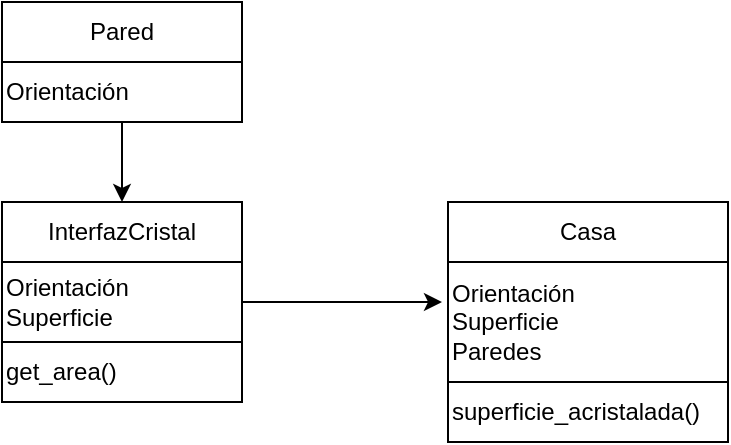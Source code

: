 <mxfile>
    <diagram id="mC4jkrZWTGKylpGygVIu" name="Página-1">
        <mxGraphModel dx="964" dy="317" grid="1" gridSize="10" guides="1" tooltips="1" connect="1" arrows="1" fold="1" page="1" pageScale="1" pageWidth="827" pageHeight="1169" math="0" shadow="0">
            <root>
                <mxCell id="0"/>
                <mxCell id="1" parent="0"/>
                <mxCell id="2" value="Casa" style="rounded=0;whiteSpace=wrap;html=1;" vertex="1" parent="1">
                    <mxGeometry x="413" y="140" width="140" height="30" as="geometry"/>
                </mxCell>
                <mxCell id="3" value="get_area()" style="rounded=0;whiteSpace=wrap;html=1;align=left;" vertex="1" parent="1">
                    <mxGeometry x="190" y="210" width="120" height="30" as="geometry"/>
                </mxCell>
                <mxCell id="12" style="edgeStyle=none;html=1;exitX=1;exitY=0.5;exitDx=0;exitDy=0;" edge="1" parent="1" source="4">
                    <mxGeometry relative="1" as="geometry">
                        <mxPoint x="410" y="190" as="targetPoint"/>
                    </mxGeometry>
                </mxCell>
                <mxCell id="4" value="Orientación&lt;br&gt;Superficie" style="rounded=0;whiteSpace=wrap;html=1;align=left;" vertex="1" parent="1">
                    <mxGeometry x="190" y="170" width="120" height="40" as="geometry"/>
                </mxCell>
                <mxCell id="11" style="edgeStyle=none;html=1;exitX=0.5;exitY=1;exitDx=0;exitDy=0;entryX=0.5;entryY=0;entryDx=0;entryDy=0;" edge="1" parent="1" source="5" target="7">
                    <mxGeometry relative="1" as="geometry"/>
                </mxCell>
                <mxCell id="5" value="Orientación" style="rounded=0;whiteSpace=wrap;html=1;align=left;" vertex="1" parent="1">
                    <mxGeometry x="190" y="70" width="120" height="30" as="geometry"/>
                </mxCell>
                <mxCell id="6" value="Pared" style="rounded=0;whiteSpace=wrap;html=1;" vertex="1" parent="1">
                    <mxGeometry x="190" y="40" width="120" height="30" as="geometry"/>
                </mxCell>
                <mxCell id="7" value="InterfazCristal" style="rounded=0;whiteSpace=wrap;html=1;" vertex="1" parent="1">
                    <mxGeometry x="190" y="140" width="120" height="30" as="geometry"/>
                </mxCell>
                <mxCell id="8" value="Orientación&lt;br&gt;Superficie&lt;br&gt;Paredes" style="rounded=0;whiteSpace=wrap;html=1;align=left;" vertex="1" parent="1">
                    <mxGeometry x="413" y="170" width="140" height="60" as="geometry"/>
                </mxCell>
                <mxCell id="10" value="superficie_acristalada()" style="rounded=0;whiteSpace=wrap;html=1;align=left;" vertex="1" parent="1">
                    <mxGeometry x="413" y="230" width="140" height="30" as="geometry"/>
                </mxCell>
            </root>
        </mxGraphModel>
    </diagram>
</mxfile>